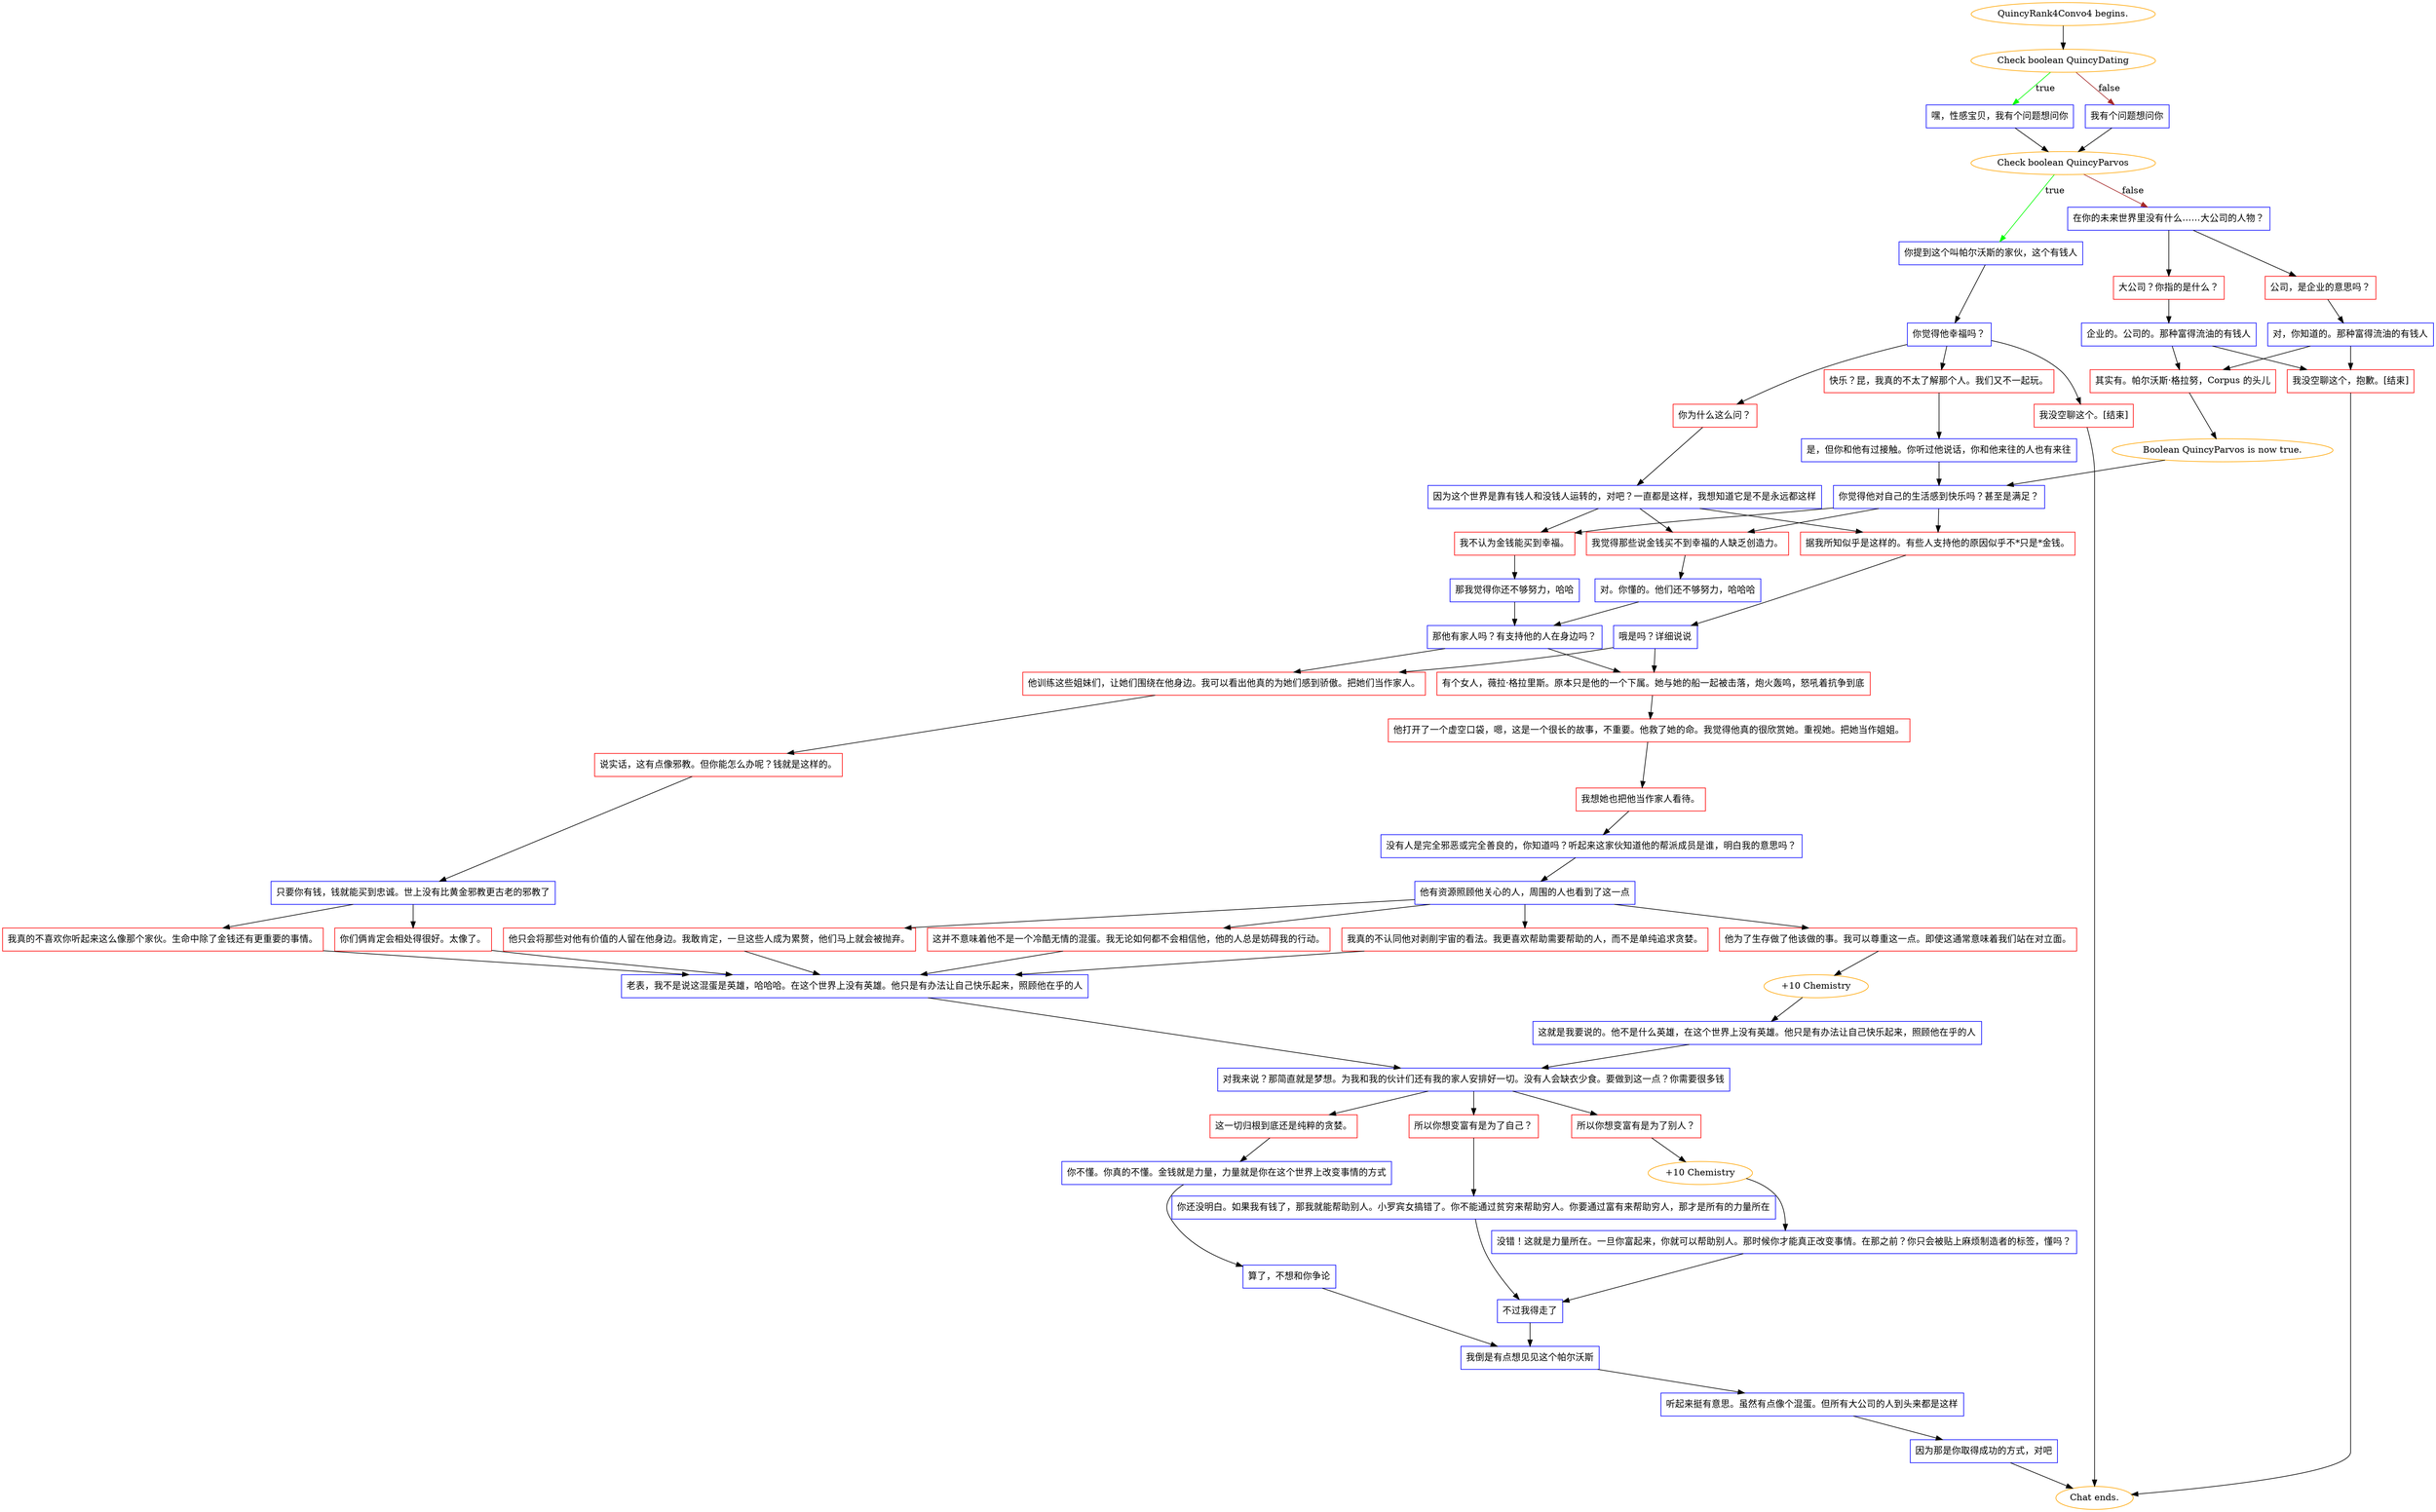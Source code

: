 digraph {
	"QuincyRank4Convo4 begins." [color=orange];
		"QuincyRank4Convo4 begins." -> j1225974393;
	j1225974393 [label="Check boolean QuincyDating",color=orange];
		j1225974393 -> j2425178537 [label=true,color=green];
		j1225974393 -> j2474216985 [label=false,color=brown];
	j2425178537 [label="嘿，性感宝贝，我有个问题想问你",shape=box,color=blue];
		j2425178537 -> j729270467;
	j2474216985 [label="我有个问题想问你",shape=box,color=blue];
		j2474216985 -> j729270467;
	j729270467 [label="Check boolean QuincyParvos",color=orange];
		j729270467 -> j301605904 [label=true,color=green];
		j729270467 -> j2878274715 [label=false,color=brown];
	j301605904 [label="你提到这个叫帕尔沃斯的家伙，这个有钱人",shape=box,color=blue];
		j301605904 -> j2491484106;
	j2878274715 [label="在你的未来世界里没有什么……大公司的人物？",shape=box,color=blue];
		j2878274715 -> j3329671301;
		j2878274715 -> j1673728496;
	j2491484106 [label="你觉得他幸福吗？",shape=box,color=blue];
		j2491484106 -> j2560386714;
		j2491484106 -> j1015149209;
		j2491484106 -> j3422278394;
	j3329671301 [label="大公司？你指的是什么？",shape=box,color=red];
		j3329671301 -> j3908913399;
	j1673728496 [label="公司，是企业的意思吗？",shape=box,color=red];
		j1673728496 -> j832223175;
	j2560386714 [label="快乐？昆，我真的不太了解那个人。我们又不一起玩。",shape=box,color=red];
		j2560386714 -> j1210756781;
	j1015149209 [label="你为什么这么问？",shape=box,color=red];
		j1015149209 -> j1646244169;
	j3422278394 [label="我没空聊这个。[结束]",shape=box,color=red];
		j3422278394 -> "Chat ends.";
	j3908913399 [label="企业的。公司的。那种富得流油的有钱人",shape=box,color=blue];
		j3908913399 -> j3608601524;
		j3908913399 -> j3827100991;
	j832223175 [label="对，你知道的。那种富得流油的有钱人",shape=box,color=blue];
		j832223175 -> j3608601524;
		j832223175 -> j3827100991;
	j1210756781 [label="是，但你和他有过接触。你听过他说话，你和他来往的人也有来往",shape=box,color=blue];
		j1210756781 -> j1402974243;
	j1646244169 [label="因为这个世界是靠有钱人和没钱人运转的，对吧？一直都是这样，我想知道它是不是永远都这样",shape=box,color=blue];
		j1646244169 -> j85994032;
		j1646244169 -> j3704327315;
		j1646244169 -> j46335842;
	"Chat ends." [color=orange];
	j3608601524 [label="其实有。帕尔沃斯·格拉努，Corpus 的头儿",shape=box,color=red];
		j3608601524 -> j227605215;
	j3827100991 [label="我没空聊这个，抱歉。[结束]",shape=box,color=red];
		j3827100991 -> "Chat ends.";
	j1402974243 [label="你觉得他对自己的生活感到快乐吗？甚至是满足？",shape=box,color=blue];
		j1402974243 -> j85994032;
		j1402974243 -> j3704327315;
		j1402974243 -> j46335842;
	j85994032 [label="我不认为金钱能买到幸福。",shape=box,color=red];
		j85994032 -> j3941184134;
	j3704327315 [label="我觉得那些说金钱买不到幸福的人缺乏创造力。",shape=box,color=red];
		j3704327315 -> j670781748;
	j46335842 [label="据我所知似乎是这样的。有些人支持他的原因似乎不*只是*金钱。",shape=box,color=red];
		j46335842 -> j450119925;
	j227605215 [label="Boolean QuincyParvos is now true.",color=orange];
		j227605215 -> j1402974243;
	j3941184134 [label="那我觉得你还不够努力，哈哈",shape=box,color=blue];
		j3941184134 -> j1920070649;
	j670781748 [label="对。你懂的。他们还不够努力，哈哈哈",shape=box,color=blue];
		j670781748 -> j1920070649;
	j450119925 [label="哦是吗？详细说说",shape=box,color=blue];
		j450119925 -> j2963115356;
		j450119925 -> j332706933;
	j1920070649 [label="那他有家人吗？有支持他的人在身边吗？",shape=box,color=blue];
		j1920070649 -> j2963115356;
		j1920070649 -> j332706933;
	j2963115356 [label="有个女人，薇拉·格拉里斯。原本只是他的一个下属。她与她的船一起被击落，炮火轰鸣，怒吼着抗争到底",shape=box,color=red];
		j2963115356 -> j2125869480;
	j332706933 [label="他训练这些姐妹们，让她们围绕在他身边。我可以看出他真的为她们感到骄傲。把她们当作家人。",shape=box,color=red];
		j332706933 -> j1691887776;
	j2125869480 [label="他打开了一个虚空口袋，嗯，这是一个很长的故事，不重要。他救了她的命。我觉得他真的很欣赏她。重视她。把她当作姐姐。",shape=box,color=red];
		j2125869480 -> j213182248;
	j1691887776 [label="说实话，这有点像邪教。但你能怎么办呢？钱就是这样的。",shape=box,color=red];
		j1691887776 -> j2563153800;
	j213182248 [label="我想她也把他当作家人看待。",shape=box,color=red];
		j213182248 -> j2976637171;
	j2563153800 [label="只要你有钱，钱就能买到忠诚。世上没有比黄金邪教更古老的邪教了",shape=box,color=blue];
		j2563153800 -> j2266870560;
		j2563153800 -> j1222159884;
	j2976637171 [label="没有人是完全邪恶或完全善良的，你知道吗？听起来这家伙知道他的帮派成员是谁，明白我的意思吗？",shape=box,color=blue];
		j2976637171 -> j1356168693;
	j2266870560 [label="我真的不喜欢你听起来这么像那个家伙。生命中除了金钱还有更重要的事情。",shape=box,color=red];
		j2266870560 -> j2218412420;
	j1222159884 [label="你们俩肯定会相处得很好。太像了。",shape=box,color=red];
		j1222159884 -> j2218412420;
	j1356168693 [label="他有资源照顾他关心的人，周围的人也看到了这一点",shape=box,color=blue];
		j1356168693 -> j784955370;
		j1356168693 -> j1825709379;
		j1356168693 -> j543156589;
		j1356168693 -> j738827216;
	j2218412420 [label="老表，我不是说这混蛋是英雄，哈哈哈。在这个世界上没有英雄。他只是有办法让自己快乐起来，照顾他在乎的人",shape=box,color=blue];
		j2218412420 -> j3593883956;
	j784955370 [label="他为了生存做了他该做的事。我可以尊重这一点。即使这通常意味着我们站在对立面。",shape=box,color=red];
		j784955370 -> j168551566;
	j1825709379 [label="他只会将那些对他有价值的人留在他身边。我敢肯定，一旦这些人成为累赘，他们马上就会被抛弃。",shape=box,color=red];
		j1825709379 -> j2218412420;
	j543156589 [label="这并不意味着他不是一个冷酷无情的混蛋。我无论如何都不会相信他，他的人总是妨碍我的行动。",shape=box,color=red];
		j543156589 -> j2218412420;
	j738827216 [label="我真的不认同他对剥削宇宙的看法。我更喜欢帮助需要帮助的人，而不是单纯追求贪婪。",shape=box,color=red];
		j738827216 -> j2218412420;
	j3593883956 [label="对我来说？那简直就是梦想。为我和我的伙计们还有我的家人安排好一切。没有人会缺衣少食。要做到这一点？你需要很多钱",shape=box,color=blue];
		j3593883956 -> j842599680;
		j3593883956 -> j3846126910;
		j3593883956 -> j3940715080;
	j168551566 [label="+10 Chemistry",color=orange];
		j168551566 -> j1143718429;
	j842599680 [label="所以你想变富有是为了别人？",shape=box,color=red];
		j842599680 -> j3151753527;
	j3846126910 [label="所以你想变富有是为了自己？",shape=box,color=red];
		j3846126910 -> j2365474776;
	j3940715080 [label="这一切归根到底还是纯粹的贪婪。",shape=box,color=red];
		j3940715080 -> j2156945153;
	j1143718429 [label="这就是我要说的。他不是什么英雄，在这个世界上没有英雄。他只是有办法让自己快乐起来，照顾他在乎的人",shape=box,color=blue];
		j1143718429 -> j3593883956;
	j3151753527 [label="+10 Chemistry",color=orange];
		j3151753527 -> j1008931724;
	j2365474776 [label="你还没明白。如果我有钱了，那我就能帮助别人。小罗宾女搞错了。你不能通过贫穷来帮助穷人。你要通过富有来帮助穷人，那才是所有的力量所在",shape=box,color=blue];
		j2365474776 -> j1445051857;
	j2156945153 [label="你不懂。你真的不懂。金钱就是力量，力量就是你在这个世界上改变事情的方式",shape=box,color=blue];
		j2156945153 -> j222942561;
	j1008931724 [label="没错！这就是力量所在。一旦你富起来，你就可以帮助别人。那时候你才能真正改变事情。在那之前？你只会被贴上麻烦制造者的标签，懂吗？",shape=box,color=blue];
		j1008931724 -> j1445051857;
	j1445051857 [label="不过我得走了",shape=box,color=blue];
		j1445051857 -> j2582401173;
	j222942561 [label="算了，不想和你争论",shape=box,color=blue];
		j222942561 -> j2582401173;
	j2582401173 [label="我倒是有点想见见这个帕尔沃斯",shape=box,color=blue];
		j2582401173 -> j2936010924;
	j2936010924 [label="听起来挺有意思。虽然有点像个混蛋。但所有大公司的人到头来都是这样",shape=box,color=blue];
		j2936010924 -> j697344493;
	j697344493 [label="因为那是你取得成功的方式，对吧",shape=box,color=blue];
		j697344493 -> "Chat ends.";
}